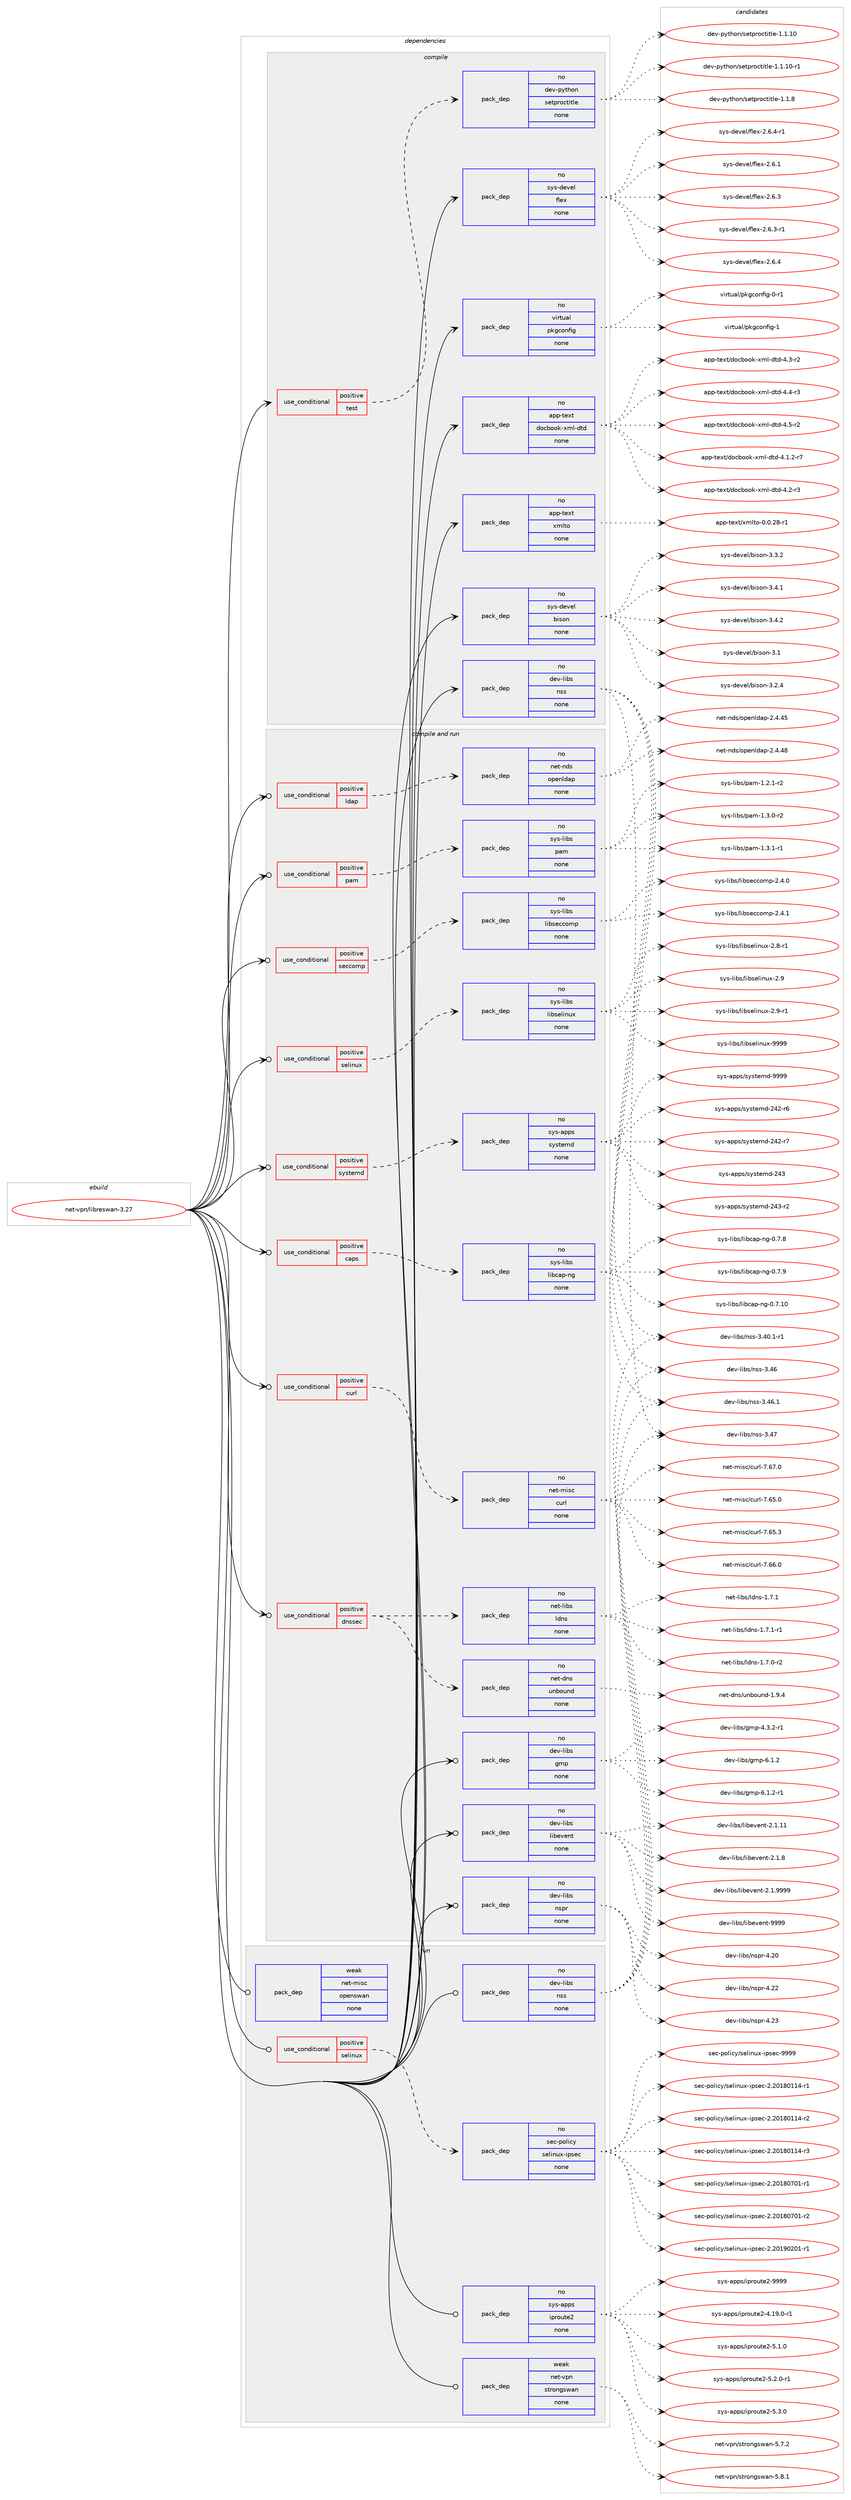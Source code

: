 digraph prolog {

# *************
# Graph options
# *************

newrank=true;
concentrate=true;
compound=true;
graph [rankdir=LR,fontname=Helvetica,fontsize=10,ranksep=1.5];#, ranksep=2.5, nodesep=0.2];
edge  [arrowhead=vee];
node  [fontname=Helvetica,fontsize=10];

# **********
# The ebuild
# **********

subgraph cluster_leftcol {
color=gray;
rank=same;
label=<<i>ebuild</i>>;
id [label="net-vpn/libreswan-3.27", color=red, width=4, href="../net-vpn/libreswan-3.27.svg"];
}

# ****************
# The dependencies
# ****************

subgraph cluster_midcol {
color=gray;
label=<<i>dependencies</i>>;
subgraph cluster_compile {
fillcolor="#eeeeee";
style=filled;
label=<<i>compile</i>>;
subgraph cond205524 {
dependency842881 [label=<<TABLE BORDER="0" CELLBORDER="1" CELLSPACING="0" CELLPADDING="4"><TR><TD ROWSPAN="3" CELLPADDING="10">use_conditional</TD></TR><TR><TD>positive</TD></TR><TR><TD>test</TD></TR></TABLE>>, shape=none, color=red];
subgraph pack622469 {
dependency842882 [label=<<TABLE BORDER="0" CELLBORDER="1" CELLSPACING="0" CELLPADDING="4" WIDTH="220"><TR><TD ROWSPAN="6" CELLPADDING="30">pack_dep</TD></TR><TR><TD WIDTH="110">no</TD></TR><TR><TD>dev-python</TD></TR><TR><TD>setproctitle</TD></TR><TR><TD>none</TD></TR><TR><TD></TD></TR></TABLE>>, shape=none, color=blue];
}
dependency842881:e -> dependency842882:w [weight=20,style="dashed",arrowhead="vee"];
}
id:e -> dependency842881:w [weight=20,style="solid",arrowhead="vee"];
subgraph pack622470 {
dependency842883 [label=<<TABLE BORDER="0" CELLBORDER="1" CELLSPACING="0" CELLPADDING="4" WIDTH="220"><TR><TD ROWSPAN="6" CELLPADDING="30">pack_dep</TD></TR><TR><TD WIDTH="110">no</TD></TR><TR><TD>app-text</TD></TR><TR><TD>docbook-xml-dtd</TD></TR><TR><TD>none</TD></TR><TR><TD></TD></TR></TABLE>>, shape=none, color=blue];
}
id:e -> dependency842883:w [weight=20,style="solid",arrowhead="vee"];
subgraph pack622471 {
dependency842884 [label=<<TABLE BORDER="0" CELLBORDER="1" CELLSPACING="0" CELLPADDING="4" WIDTH="220"><TR><TD ROWSPAN="6" CELLPADDING="30">pack_dep</TD></TR><TR><TD WIDTH="110">no</TD></TR><TR><TD>app-text</TD></TR><TR><TD>xmlto</TD></TR><TR><TD>none</TD></TR><TR><TD></TD></TR></TABLE>>, shape=none, color=blue];
}
id:e -> dependency842884:w [weight=20,style="solid",arrowhead="vee"];
subgraph pack622472 {
dependency842885 [label=<<TABLE BORDER="0" CELLBORDER="1" CELLSPACING="0" CELLPADDING="4" WIDTH="220"><TR><TD ROWSPAN="6" CELLPADDING="30">pack_dep</TD></TR><TR><TD WIDTH="110">no</TD></TR><TR><TD>dev-libs</TD></TR><TR><TD>nss</TD></TR><TR><TD>none</TD></TR><TR><TD></TD></TR></TABLE>>, shape=none, color=blue];
}
id:e -> dependency842885:w [weight=20,style="solid",arrowhead="vee"];
subgraph pack622473 {
dependency842886 [label=<<TABLE BORDER="0" CELLBORDER="1" CELLSPACING="0" CELLPADDING="4" WIDTH="220"><TR><TD ROWSPAN="6" CELLPADDING="30">pack_dep</TD></TR><TR><TD WIDTH="110">no</TD></TR><TR><TD>sys-devel</TD></TR><TR><TD>bison</TD></TR><TR><TD>none</TD></TR><TR><TD></TD></TR></TABLE>>, shape=none, color=blue];
}
id:e -> dependency842886:w [weight=20,style="solid",arrowhead="vee"];
subgraph pack622474 {
dependency842887 [label=<<TABLE BORDER="0" CELLBORDER="1" CELLSPACING="0" CELLPADDING="4" WIDTH="220"><TR><TD ROWSPAN="6" CELLPADDING="30">pack_dep</TD></TR><TR><TD WIDTH="110">no</TD></TR><TR><TD>sys-devel</TD></TR><TR><TD>flex</TD></TR><TR><TD>none</TD></TR><TR><TD></TD></TR></TABLE>>, shape=none, color=blue];
}
id:e -> dependency842887:w [weight=20,style="solid",arrowhead="vee"];
subgraph pack622475 {
dependency842888 [label=<<TABLE BORDER="0" CELLBORDER="1" CELLSPACING="0" CELLPADDING="4" WIDTH="220"><TR><TD ROWSPAN="6" CELLPADDING="30">pack_dep</TD></TR><TR><TD WIDTH="110">no</TD></TR><TR><TD>virtual</TD></TR><TR><TD>pkgconfig</TD></TR><TR><TD>none</TD></TR><TR><TD></TD></TR></TABLE>>, shape=none, color=blue];
}
id:e -> dependency842888:w [weight=20,style="solid",arrowhead="vee"];
}
subgraph cluster_compileandrun {
fillcolor="#eeeeee";
style=filled;
label=<<i>compile and run</i>>;
subgraph cond205525 {
dependency842889 [label=<<TABLE BORDER="0" CELLBORDER="1" CELLSPACING="0" CELLPADDING="4"><TR><TD ROWSPAN="3" CELLPADDING="10">use_conditional</TD></TR><TR><TD>positive</TD></TR><TR><TD>caps</TD></TR></TABLE>>, shape=none, color=red];
subgraph pack622476 {
dependency842890 [label=<<TABLE BORDER="0" CELLBORDER="1" CELLSPACING="0" CELLPADDING="4" WIDTH="220"><TR><TD ROWSPAN="6" CELLPADDING="30">pack_dep</TD></TR><TR><TD WIDTH="110">no</TD></TR><TR><TD>sys-libs</TD></TR><TR><TD>libcap-ng</TD></TR><TR><TD>none</TD></TR><TR><TD></TD></TR></TABLE>>, shape=none, color=blue];
}
dependency842889:e -> dependency842890:w [weight=20,style="dashed",arrowhead="vee"];
}
id:e -> dependency842889:w [weight=20,style="solid",arrowhead="odotvee"];
subgraph cond205526 {
dependency842891 [label=<<TABLE BORDER="0" CELLBORDER="1" CELLSPACING="0" CELLPADDING="4"><TR><TD ROWSPAN="3" CELLPADDING="10">use_conditional</TD></TR><TR><TD>positive</TD></TR><TR><TD>curl</TD></TR></TABLE>>, shape=none, color=red];
subgraph pack622477 {
dependency842892 [label=<<TABLE BORDER="0" CELLBORDER="1" CELLSPACING="0" CELLPADDING="4" WIDTH="220"><TR><TD ROWSPAN="6" CELLPADDING="30">pack_dep</TD></TR><TR><TD WIDTH="110">no</TD></TR><TR><TD>net-misc</TD></TR><TR><TD>curl</TD></TR><TR><TD>none</TD></TR><TR><TD></TD></TR></TABLE>>, shape=none, color=blue];
}
dependency842891:e -> dependency842892:w [weight=20,style="dashed",arrowhead="vee"];
}
id:e -> dependency842891:w [weight=20,style="solid",arrowhead="odotvee"];
subgraph cond205527 {
dependency842893 [label=<<TABLE BORDER="0" CELLBORDER="1" CELLSPACING="0" CELLPADDING="4"><TR><TD ROWSPAN="3" CELLPADDING="10">use_conditional</TD></TR><TR><TD>positive</TD></TR><TR><TD>dnssec</TD></TR></TABLE>>, shape=none, color=red];
subgraph pack622478 {
dependency842894 [label=<<TABLE BORDER="0" CELLBORDER="1" CELLSPACING="0" CELLPADDING="4" WIDTH="220"><TR><TD ROWSPAN="6" CELLPADDING="30">pack_dep</TD></TR><TR><TD WIDTH="110">no</TD></TR><TR><TD>net-dns</TD></TR><TR><TD>unbound</TD></TR><TR><TD>none</TD></TR><TR><TD></TD></TR></TABLE>>, shape=none, color=blue];
}
dependency842893:e -> dependency842894:w [weight=20,style="dashed",arrowhead="vee"];
subgraph pack622479 {
dependency842895 [label=<<TABLE BORDER="0" CELLBORDER="1" CELLSPACING="0" CELLPADDING="4" WIDTH="220"><TR><TD ROWSPAN="6" CELLPADDING="30">pack_dep</TD></TR><TR><TD WIDTH="110">no</TD></TR><TR><TD>net-libs</TD></TR><TR><TD>ldns</TD></TR><TR><TD>none</TD></TR><TR><TD></TD></TR></TABLE>>, shape=none, color=blue];
}
dependency842893:e -> dependency842895:w [weight=20,style="dashed",arrowhead="vee"];
}
id:e -> dependency842893:w [weight=20,style="solid",arrowhead="odotvee"];
subgraph cond205528 {
dependency842896 [label=<<TABLE BORDER="0" CELLBORDER="1" CELLSPACING="0" CELLPADDING="4"><TR><TD ROWSPAN="3" CELLPADDING="10">use_conditional</TD></TR><TR><TD>positive</TD></TR><TR><TD>ldap</TD></TR></TABLE>>, shape=none, color=red];
subgraph pack622480 {
dependency842897 [label=<<TABLE BORDER="0" CELLBORDER="1" CELLSPACING="0" CELLPADDING="4" WIDTH="220"><TR><TD ROWSPAN="6" CELLPADDING="30">pack_dep</TD></TR><TR><TD WIDTH="110">no</TD></TR><TR><TD>net-nds</TD></TR><TR><TD>openldap</TD></TR><TR><TD>none</TD></TR><TR><TD></TD></TR></TABLE>>, shape=none, color=blue];
}
dependency842896:e -> dependency842897:w [weight=20,style="dashed",arrowhead="vee"];
}
id:e -> dependency842896:w [weight=20,style="solid",arrowhead="odotvee"];
subgraph cond205529 {
dependency842898 [label=<<TABLE BORDER="0" CELLBORDER="1" CELLSPACING="0" CELLPADDING="4"><TR><TD ROWSPAN="3" CELLPADDING="10">use_conditional</TD></TR><TR><TD>positive</TD></TR><TR><TD>pam</TD></TR></TABLE>>, shape=none, color=red];
subgraph pack622481 {
dependency842899 [label=<<TABLE BORDER="0" CELLBORDER="1" CELLSPACING="0" CELLPADDING="4" WIDTH="220"><TR><TD ROWSPAN="6" CELLPADDING="30">pack_dep</TD></TR><TR><TD WIDTH="110">no</TD></TR><TR><TD>sys-libs</TD></TR><TR><TD>pam</TD></TR><TR><TD>none</TD></TR><TR><TD></TD></TR></TABLE>>, shape=none, color=blue];
}
dependency842898:e -> dependency842899:w [weight=20,style="dashed",arrowhead="vee"];
}
id:e -> dependency842898:w [weight=20,style="solid",arrowhead="odotvee"];
subgraph cond205530 {
dependency842900 [label=<<TABLE BORDER="0" CELLBORDER="1" CELLSPACING="0" CELLPADDING="4"><TR><TD ROWSPAN="3" CELLPADDING="10">use_conditional</TD></TR><TR><TD>positive</TD></TR><TR><TD>seccomp</TD></TR></TABLE>>, shape=none, color=red];
subgraph pack622482 {
dependency842901 [label=<<TABLE BORDER="0" CELLBORDER="1" CELLSPACING="0" CELLPADDING="4" WIDTH="220"><TR><TD ROWSPAN="6" CELLPADDING="30">pack_dep</TD></TR><TR><TD WIDTH="110">no</TD></TR><TR><TD>sys-libs</TD></TR><TR><TD>libseccomp</TD></TR><TR><TD>none</TD></TR><TR><TD></TD></TR></TABLE>>, shape=none, color=blue];
}
dependency842900:e -> dependency842901:w [weight=20,style="dashed",arrowhead="vee"];
}
id:e -> dependency842900:w [weight=20,style="solid",arrowhead="odotvee"];
subgraph cond205531 {
dependency842902 [label=<<TABLE BORDER="0" CELLBORDER="1" CELLSPACING="0" CELLPADDING="4"><TR><TD ROWSPAN="3" CELLPADDING="10">use_conditional</TD></TR><TR><TD>positive</TD></TR><TR><TD>selinux</TD></TR></TABLE>>, shape=none, color=red];
subgraph pack622483 {
dependency842903 [label=<<TABLE BORDER="0" CELLBORDER="1" CELLSPACING="0" CELLPADDING="4" WIDTH="220"><TR><TD ROWSPAN="6" CELLPADDING="30">pack_dep</TD></TR><TR><TD WIDTH="110">no</TD></TR><TR><TD>sys-libs</TD></TR><TR><TD>libselinux</TD></TR><TR><TD>none</TD></TR><TR><TD></TD></TR></TABLE>>, shape=none, color=blue];
}
dependency842902:e -> dependency842903:w [weight=20,style="dashed",arrowhead="vee"];
}
id:e -> dependency842902:w [weight=20,style="solid",arrowhead="odotvee"];
subgraph cond205532 {
dependency842904 [label=<<TABLE BORDER="0" CELLBORDER="1" CELLSPACING="0" CELLPADDING="4"><TR><TD ROWSPAN="3" CELLPADDING="10">use_conditional</TD></TR><TR><TD>positive</TD></TR><TR><TD>systemd</TD></TR></TABLE>>, shape=none, color=red];
subgraph pack622484 {
dependency842905 [label=<<TABLE BORDER="0" CELLBORDER="1" CELLSPACING="0" CELLPADDING="4" WIDTH="220"><TR><TD ROWSPAN="6" CELLPADDING="30">pack_dep</TD></TR><TR><TD WIDTH="110">no</TD></TR><TR><TD>sys-apps</TD></TR><TR><TD>systemd</TD></TR><TR><TD>none</TD></TR><TR><TD></TD></TR></TABLE>>, shape=none, color=blue];
}
dependency842904:e -> dependency842905:w [weight=20,style="dashed",arrowhead="vee"];
}
id:e -> dependency842904:w [weight=20,style="solid",arrowhead="odotvee"];
subgraph pack622485 {
dependency842906 [label=<<TABLE BORDER="0" CELLBORDER="1" CELLSPACING="0" CELLPADDING="4" WIDTH="220"><TR><TD ROWSPAN="6" CELLPADDING="30">pack_dep</TD></TR><TR><TD WIDTH="110">no</TD></TR><TR><TD>dev-libs</TD></TR><TR><TD>gmp</TD></TR><TR><TD>none</TD></TR><TR><TD></TD></TR></TABLE>>, shape=none, color=blue];
}
id:e -> dependency842906:w [weight=20,style="solid",arrowhead="odotvee"];
subgraph pack622486 {
dependency842907 [label=<<TABLE BORDER="0" CELLBORDER="1" CELLSPACING="0" CELLPADDING="4" WIDTH="220"><TR><TD ROWSPAN="6" CELLPADDING="30">pack_dep</TD></TR><TR><TD WIDTH="110">no</TD></TR><TR><TD>dev-libs</TD></TR><TR><TD>libevent</TD></TR><TR><TD>none</TD></TR><TR><TD></TD></TR></TABLE>>, shape=none, color=blue];
}
id:e -> dependency842907:w [weight=20,style="solid",arrowhead="odotvee"];
subgraph pack622487 {
dependency842908 [label=<<TABLE BORDER="0" CELLBORDER="1" CELLSPACING="0" CELLPADDING="4" WIDTH="220"><TR><TD ROWSPAN="6" CELLPADDING="30">pack_dep</TD></TR><TR><TD WIDTH="110">no</TD></TR><TR><TD>dev-libs</TD></TR><TR><TD>nspr</TD></TR><TR><TD>none</TD></TR><TR><TD></TD></TR></TABLE>>, shape=none, color=blue];
}
id:e -> dependency842908:w [weight=20,style="solid",arrowhead="odotvee"];
}
subgraph cluster_run {
fillcolor="#eeeeee";
style=filled;
label=<<i>run</i>>;
subgraph cond205533 {
dependency842909 [label=<<TABLE BORDER="0" CELLBORDER="1" CELLSPACING="0" CELLPADDING="4"><TR><TD ROWSPAN="3" CELLPADDING="10">use_conditional</TD></TR><TR><TD>positive</TD></TR><TR><TD>selinux</TD></TR></TABLE>>, shape=none, color=red];
subgraph pack622488 {
dependency842910 [label=<<TABLE BORDER="0" CELLBORDER="1" CELLSPACING="0" CELLPADDING="4" WIDTH="220"><TR><TD ROWSPAN="6" CELLPADDING="30">pack_dep</TD></TR><TR><TD WIDTH="110">no</TD></TR><TR><TD>sec-policy</TD></TR><TR><TD>selinux-ipsec</TD></TR><TR><TD>none</TD></TR><TR><TD></TD></TR></TABLE>>, shape=none, color=blue];
}
dependency842909:e -> dependency842910:w [weight=20,style="dashed",arrowhead="vee"];
}
id:e -> dependency842909:w [weight=20,style="solid",arrowhead="odot"];
subgraph pack622489 {
dependency842911 [label=<<TABLE BORDER="0" CELLBORDER="1" CELLSPACING="0" CELLPADDING="4" WIDTH="220"><TR><TD ROWSPAN="6" CELLPADDING="30">pack_dep</TD></TR><TR><TD WIDTH="110">no</TD></TR><TR><TD>dev-libs</TD></TR><TR><TD>nss</TD></TR><TR><TD>none</TD></TR><TR><TD></TD></TR></TABLE>>, shape=none, color=blue];
}
id:e -> dependency842911:w [weight=20,style="solid",arrowhead="odot"];
subgraph pack622490 {
dependency842912 [label=<<TABLE BORDER="0" CELLBORDER="1" CELLSPACING="0" CELLPADDING="4" WIDTH="220"><TR><TD ROWSPAN="6" CELLPADDING="30">pack_dep</TD></TR><TR><TD WIDTH="110">no</TD></TR><TR><TD>sys-apps</TD></TR><TR><TD>iproute2</TD></TR><TR><TD>none</TD></TR><TR><TD></TD></TR></TABLE>>, shape=none, color=blue];
}
id:e -> dependency842912:w [weight=20,style="solid",arrowhead="odot"];
subgraph pack622491 {
dependency842913 [label=<<TABLE BORDER="0" CELLBORDER="1" CELLSPACING="0" CELLPADDING="4" WIDTH="220"><TR><TD ROWSPAN="6" CELLPADDING="30">pack_dep</TD></TR><TR><TD WIDTH="110">weak</TD></TR><TR><TD>net-misc</TD></TR><TR><TD>openswan</TD></TR><TR><TD>none</TD></TR><TR><TD></TD></TR></TABLE>>, shape=none, color=blue];
}
id:e -> dependency842913:w [weight=20,style="solid",arrowhead="odot"];
subgraph pack622492 {
dependency842914 [label=<<TABLE BORDER="0" CELLBORDER="1" CELLSPACING="0" CELLPADDING="4" WIDTH="220"><TR><TD ROWSPAN="6" CELLPADDING="30">pack_dep</TD></TR><TR><TD WIDTH="110">weak</TD></TR><TR><TD>net-vpn</TD></TR><TR><TD>strongswan</TD></TR><TR><TD>none</TD></TR><TR><TD></TD></TR></TABLE>>, shape=none, color=blue];
}
id:e -> dependency842914:w [weight=20,style="solid",arrowhead="odot"];
}
}

# **************
# The candidates
# **************

subgraph cluster_choices {
rank=same;
color=gray;
label=<<i>candidates</i>>;

subgraph choice622469 {
color=black;
nodesep=1;
choice10010111845112121116104111110471151011161121141119911610511610810145494649464948 [label="dev-python/setproctitle-1.1.10", color=red, width=4,href="../dev-python/setproctitle-1.1.10.svg"];
choice100101118451121211161041111104711510111611211411199116105116108101454946494649484511449 [label="dev-python/setproctitle-1.1.10-r1", color=red, width=4,href="../dev-python/setproctitle-1.1.10-r1.svg"];
choice100101118451121211161041111104711510111611211411199116105116108101454946494656 [label="dev-python/setproctitle-1.1.8", color=red, width=4,href="../dev-python/setproctitle-1.1.8.svg"];
dependency842882:e -> choice10010111845112121116104111110471151011161121141119911610511610810145494649464948:w [style=dotted,weight="100"];
dependency842882:e -> choice100101118451121211161041111104711510111611211411199116105116108101454946494649484511449:w [style=dotted,weight="100"];
dependency842882:e -> choice100101118451121211161041111104711510111611211411199116105116108101454946494656:w [style=dotted,weight="100"];
}
subgraph choice622470 {
color=black;
nodesep=1;
choice971121124511610112011647100111999811111110745120109108451001161004552464946504511455 [label="app-text/docbook-xml-dtd-4.1.2-r7", color=red, width=4,href="../app-text/docbook-xml-dtd-4.1.2-r7.svg"];
choice97112112451161011201164710011199981111111074512010910845100116100455246504511451 [label="app-text/docbook-xml-dtd-4.2-r3", color=red, width=4,href="../app-text/docbook-xml-dtd-4.2-r3.svg"];
choice97112112451161011201164710011199981111111074512010910845100116100455246514511450 [label="app-text/docbook-xml-dtd-4.3-r2", color=red, width=4,href="../app-text/docbook-xml-dtd-4.3-r2.svg"];
choice97112112451161011201164710011199981111111074512010910845100116100455246524511451 [label="app-text/docbook-xml-dtd-4.4-r3", color=red, width=4,href="../app-text/docbook-xml-dtd-4.4-r3.svg"];
choice97112112451161011201164710011199981111111074512010910845100116100455246534511450 [label="app-text/docbook-xml-dtd-4.5-r2", color=red, width=4,href="../app-text/docbook-xml-dtd-4.5-r2.svg"];
dependency842883:e -> choice971121124511610112011647100111999811111110745120109108451001161004552464946504511455:w [style=dotted,weight="100"];
dependency842883:e -> choice97112112451161011201164710011199981111111074512010910845100116100455246504511451:w [style=dotted,weight="100"];
dependency842883:e -> choice97112112451161011201164710011199981111111074512010910845100116100455246514511450:w [style=dotted,weight="100"];
dependency842883:e -> choice97112112451161011201164710011199981111111074512010910845100116100455246524511451:w [style=dotted,weight="100"];
dependency842883:e -> choice97112112451161011201164710011199981111111074512010910845100116100455246534511450:w [style=dotted,weight="100"];
}
subgraph choice622471 {
color=black;
nodesep=1;
choice971121124511610112011647120109108116111454846484650564511449 [label="app-text/xmlto-0.0.28-r1", color=red, width=4,href="../app-text/xmlto-0.0.28-r1.svg"];
dependency842884:e -> choice971121124511610112011647120109108116111454846484650564511449:w [style=dotted,weight="100"];
}
subgraph choice622472 {
color=black;
nodesep=1;
choice100101118451081059811547110115115455146524846494511449 [label="dev-libs/nss-3.40.1-r1", color=red, width=4,href="../dev-libs/nss-3.40.1-r1.svg"];
choice1001011184510810598115471101151154551465254 [label="dev-libs/nss-3.46", color=red, width=4,href="../dev-libs/nss-3.46.svg"];
choice10010111845108105981154711011511545514652544649 [label="dev-libs/nss-3.46.1", color=red, width=4,href="../dev-libs/nss-3.46.1.svg"];
choice1001011184510810598115471101151154551465255 [label="dev-libs/nss-3.47", color=red, width=4,href="../dev-libs/nss-3.47.svg"];
dependency842885:e -> choice100101118451081059811547110115115455146524846494511449:w [style=dotted,weight="100"];
dependency842885:e -> choice1001011184510810598115471101151154551465254:w [style=dotted,weight="100"];
dependency842885:e -> choice10010111845108105981154711011511545514652544649:w [style=dotted,weight="100"];
dependency842885:e -> choice1001011184510810598115471101151154551465255:w [style=dotted,weight="100"];
}
subgraph choice622473 {
color=black;
nodesep=1;
choice11512111545100101118101108479810511511111045514649 [label="sys-devel/bison-3.1", color=red, width=4,href="../sys-devel/bison-3.1.svg"];
choice115121115451001011181011084798105115111110455146504652 [label="sys-devel/bison-3.2.4", color=red, width=4,href="../sys-devel/bison-3.2.4.svg"];
choice115121115451001011181011084798105115111110455146514650 [label="sys-devel/bison-3.3.2", color=red, width=4,href="../sys-devel/bison-3.3.2.svg"];
choice115121115451001011181011084798105115111110455146524649 [label="sys-devel/bison-3.4.1", color=red, width=4,href="../sys-devel/bison-3.4.1.svg"];
choice115121115451001011181011084798105115111110455146524650 [label="sys-devel/bison-3.4.2", color=red, width=4,href="../sys-devel/bison-3.4.2.svg"];
dependency842886:e -> choice11512111545100101118101108479810511511111045514649:w [style=dotted,weight="100"];
dependency842886:e -> choice115121115451001011181011084798105115111110455146504652:w [style=dotted,weight="100"];
dependency842886:e -> choice115121115451001011181011084798105115111110455146514650:w [style=dotted,weight="100"];
dependency842886:e -> choice115121115451001011181011084798105115111110455146524649:w [style=dotted,weight="100"];
dependency842886:e -> choice115121115451001011181011084798105115111110455146524650:w [style=dotted,weight="100"];
}
subgraph choice622474 {
color=black;
nodesep=1;
choice1151211154510010111810110847102108101120455046544649 [label="sys-devel/flex-2.6.1", color=red, width=4,href="../sys-devel/flex-2.6.1.svg"];
choice1151211154510010111810110847102108101120455046544651 [label="sys-devel/flex-2.6.3", color=red, width=4,href="../sys-devel/flex-2.6.3.svg"];
choice11512111545100101118101108471021081011204550465446514511449 [label="sys-devel/flex-2.6.3-r1", color=red, width=4,href="../sys-devel/flex-2.6.3-r1.svg"];
choice1151211154510010111810110847102108101120455046544652 [label="sys-devel/flex-2.6.4", color=red, width=4,href="../sys-devel/flex-2.6.4.svg"];
choice11512111545100101118101108471021081011204550465446524511449 [label="sys-devel/flex-2.6.4-r1", color=red, width=4,href="../sys-devel/flex-2.6.4-r1.svg"];
dependency842887:e -> choice1151211154510010111810110847102108101120455046544649:w [style=dotted,weight="100"];
dependency842887:e -> choice1151211154510010111810110847102108101120455046544651:w [style=dotted,weight="100"];
dependency842887:e -> choice11512111545100101118101108471021081011204550465446514511449:w [style=dotted,weight="100"];
dependency842887:e -> choice1151211154510010111810110847102108101120455046544652:w [style=dotted,weight="100"];
dependency842887:e -> choice11512111545100101118101108471021081011204550465446524511449:w [style=dotted,weight="100"];
}
subgraph choice622475 {
color=black;
nodesep=1;
choice11810511411611797108471121071039911111010210510345484511449 [label="virtual/pkgconfig-0-r1", color=red, width=4,href="../virtual/pkgconfig-0-r1.svg"];
choice1181051141161179710847112107103991111101021051034549 [label="virtual/pkgconfig-1", color=red, width=4,href="../virtual/pkgconfig-1.svg"];
dependency842888:e -> choice11810511411611797108471121071039911111010210510345484511449:w [style=dotted,weight="100"];
dependency842888:e -> choice1181051141161179710847112107103991111101021051034549:w [style=dotted,weight="100"];
}
subgraph choice622476 {
color=black;
nodesep=1;
choice1151211154510810598115471081059899971124511010345484655464948 [label="sys-libs/libcap-ng-0.7.10", color=red, width=4,href="../sys-libs/libcap-ng-0.7.10.svg"];
choice11512111545108105981154710810598999711245110103454846554656 [label="sys-libs/libcap-ng-0.7.8", color=red, width=4,href="../sys-libs/libcap-ng-0.7.8.svg"];
choice11512111545108105981154710810598999711245110103454846554657 [label="sys-libs/libcap-ng-0.7.9", color=red, width=4,href="../sys-libs/libcap-ng-0.7.9.svg"];
dependency842890:e -> choice1151211154510810598115471081059899971124511010345484655464948:w [style=dotted,weight="100"];
dependency842890:e -> choice11512111545108105981154710810598999711245110103454846554656:w [style=dotted,weight="100"];
dependency842890:e -> choice11512111545108105981154710810598999711245110103454846554657:w [style=dotted,weight="100"];
}
subgraph choice622477 {
color=black;
nodesep=1;
choice1101011164510910511599479911711410845554654534648 [label="net-misc/curl-7.65.0", color=red, width=4,href="../net-misc/curl-7.65.0.svg"];
choice1101011164510910511599479911711410845554654534651 [label="net-misc/curl-7.65.3", color=red, width=4,href="../net-misc/curl-7.65.3.svg"];
choice1101011164510910511599479911711410845554654544648 [label="net-misc/curl-7.66.0", color=red, width=4,href="../net-misc/curl-7.66.0.svg"];
choice1101011164510910511599479911711410845554654554648 [label="net-misc/curl-7.67.0", color=red, width=4,href="../net-misc/curl-7.67.0.svg"];
dependency842892:e -> choice1101011164510910511599479911711410845554654534648:w [style=dotted,weight="100"];
dependency842892:e -> choice1101011164510910511599479911711410845554654534651:w [style=dotted,weight="100"];
dependency842892:e -> choice1101011164510910511599479911711410845554654544648:w [style=dotted,weight="100"];
dependency842892:e -> choice1101011164510910511599479911711410845554654554648:w [style=dotted,weight="100"];
}
subgraph choice622478 {
color=black;
nodesep=1;
choice110101116451001101154711711098111117110100454946574652 [label="net-dns/unbound-1.9.4", color=red, width=4,href="../net-dns/unbound-1.9.4.svg"];
dependency842894:e -> choice110101116451001101154711711098111117110100454946574652:w [style=dotted,weight="100"];
}
subgraph choice622479 {
color=black;
nodesep=1;
choice1101011164510810598115471081001101154549465546484511450 [label="net-libs/ldns-1.7.0-r2", color=red, width=4,href="../net-libs/ldns-1.7.0-r2.svg"];
choice110101116451081059811547108100110115454946554649 [label="net-libs/ldns-1.7.1", color=red, width=4,href="../net-libs/ldns-1.7.1.svg"];
choice1101011164510810598115471081001101154549465546494511449 [label="net-libs/ldns-1.7.1-r1", color=red, width=4,href="../net-libs/ldns-1.7.1-r1.svg"];
dependency842895:e -> choice1101011164510810598115471081001101154549465546484511450:w [style=dotted,weight="100"];
dependency842895:e -> choice110101116451081059811547108100110115454946554649:w [style=dotted,weight="100"];
dependency842895:e -> choice1101011164510810598115471081001101154549465546494511449:w [style=dotted,weight="100"];
}
subgraph choice622480 {
color=black;
nodesep=1;
choice11010111645110100115471111121011101081009711245504652465253 [label="net-nds/openldap-2.4.45", color=red, width=4,href="../net-nds/openldap-2.4.45.svg"];
choice11010111645110100115471111121011101081009711245504652465256 [label="net-nds/openldap-2.4.48", color=red, width=4,href="../net-nds/openldap-2.4.48.svg"];
dependency842897:e -> choice11010111645110100115471111121011101081009711245504652465253:w [style=dotted,weight="100"];
dependency842897:e -> choice11010111645110100115471111121011101081009711245504652465256:w [style=dotted,weight="100"];
}
subgraph choice622481 {
color=black;
nodesep=1;
choice115121115451081059811547112971094549465046494511450 [label="sys-libs/pam-1.2.1-r2", color=red, width=4,href="../sys-libs/pam-1.2.1-r2.svg"];
choice115121115451081059811547112971094549465146484511450 [label="sys-libs/pam-1.3.0-r2", color=red, width=4,href="../sys-libs/pam-1.3.0-r2.svg"];
choice115121115451081059811547112971094549465146494511449 [label="sys-libs/pam-1.3.1-r1", color=red, width=4,href="../sys-libs/pam-1.3.1-r1.svg"];
dependency842899:e -> choice115121115451081059811547112971094549465046494511450:w [style=dotted,weight="100"];
dependency842899:e -> choice115121115451081059811547112971094549465146484511450:w [style=dotted,weight="100"];
dependency842899:e -> choice115121115451081059811547112971094549465146494511449:w [style=dotted,weight="100"];
}
subgraph choice622482 {
color=black;
nodesep=1;
choice115121115451081059811547108105981151019999111109112455046524648 [label="sys-libs/libseccomp-2.4.0", color=red, width=4,href="../sys-libs/libseccomp-2.4.0.svg"];
choice115121115451081059811547108105981151019999111109112455046524649 [label="sys-libs/libseccomp-2.4.1", color=red, width=4,href="../sys-libs/libseccomp-2.4.1.svg"];
dependency842901:e -> choice115121115451081059811547108105981151019999111109112455046524648:w [style=dotted,weight="100"];
dependency842901:e -> choice115121115451081059811547108105981151019999111109112455046524649:w [style=dotted,weight="100"];
}
subgraph choice622483 {
color=black;
nodesep=1;
choice11512111545108105981154710810598115101108105110117120455046564511449 [label="sys-libs/libselinux-2.8-r1", color=red, width=4,href="../sys-libs/libselinux-2.8-r1.svg"];
choice1151211154510810598115471081059811510110810511011712045504657 [label="sys-libs/libselinux-2.9", color=red, width=4,href="../sys-libs/libselinux-2.9.svg"];
choice11512111545108105981154710810598115101108105110117120455046574511449 [label="sys-libs/libselinux-2.9-r1", color=red, width=4,href="../sys-libs/libselinux-2.9-r1.svg"];
choice115121115451081059811547108105981151011081051101171204557575757 [label="sys-libs/libselinux-9999", color=red, width=4,href="../sys-libs/libselinux-9999.svg"];
dependency842903:e -> choice11512111545108105981154710810598115101108105110117120455046564511449:w [style=dotted,weight="100"];
dependency842903:e -> choice1151211154510810598115471081059811510110810511011712045504657:w [style=dotted,weight="100"];
dependency842903:e -> choice11512111545108105981154710810598115101108105110117120455046574511449:w [style=dotted,weight="100"];
dependency842903:e -> choice115121115451081059811547108105981151011081051101171204557575757:w [style=dotted,weight="100"];
}
subgraph choice622484 {
color=black;
nodesep=1;
choice115121115459711211211547115121115116101109100455052504511454 [label="sys-apps/systemd-242-r6", color=red, width=4,href="../sys-apps/systemd-242-r6.svg"];
choice115121115459711211211547115121115116101109100455052504511455 [label="sys-apps/systemd-242-r7", color=red, width=4,href="../sys-apps/systemd-242-r7.svg"];
choice11512111545971121121154711512111511610110910045505251 [label="sys-apps/systemd-243", color=red, width=4,href="../sys-apps/systemd-243.svg"];
choice115121115459711211211547115121115116101109100455052514511450 [label="sys-apps/systemd-243-r2", color=red, width=4,href="../sys-apps/systemd-243-r2.svg"];
choice1151211154597112112115471151211151161011091004557575757 [label="sys-apps/systemd-9999", color=red, width=4,href="../sys-apps/systemd-9999.svg"];
dependency842905:e -> choice115121115459711211211547115121115116101109100455052504511454:w [style=dotted,weight="100"];
dependency842905:e -> choice115121115459711211211547115121115116101109100455052504511455:w [style=dotted,weight="100"];
dependency842905:e -> choice11512111545971121121154711512111511610110910045505251:w [style=dotted,weight="100"];
dependency842905:e -> choice115121115459711211211547115121115116101109100455052514511450:w [style=dotted,weight="100"];
dependency842905:e -> choice1151211154597112112115471151211151161011091004557575757:w [style=dotted,weight="100"];
}
subgraph choice622485 {
color=black;
nodesep=1;
choice1001011184510810598115471031091124552465146504511449 [label="dev-libs/gmp-4.3.2-r1", color=red, width=4,href="../dev-libs/gmp-4.3.2-r1.svg"];
choice100101118451081059811547103109112455446494650 [label="dev-libs/gmp-6.1.2", color=red, width=4,href="../dev-libs/gmp-6.1.2.svg"];
choice1001011184510810598115471031091124554464946504511449 [label="dev-libs/gmp-6.1.2-r1", color=red, width=4,href="../dev-libs/gmp-6.1.2-r1.svg"];
dependency842906:e -> choice1001011184510810598115471031091124552465146504511449:w [style=dotted,weight="100"];
dependency842906:e -> choice100101118451081059811547103109112455446494650:w [style=dotted,weight="100"];
dependency842906:e -> choice1001011184510810598115471031091124554464946504511449:w [style=dotted,weight="100"];
}
subgraph choice622486 {
color=black;
nodesep=1;
choice1001011184510810598115471081059810111810111011645504649464949 [label="dev-libs/libevent-2.1.11", color=red, width=4,href="../dev-libs/libevent-2.1.11.svg"];
choice10010111845108105981154710810598101118101110116455046494656 [label="dev-libs/libevent-2.1.8", color=red, width=4,href="../dev-libs/libevent-2.1.8.svg"];
choice10010111845108105981154710810598101118101110116455046494657575757 [label="dev-libs/libevent-2.1.9999", color=red, width=4,href="../dev-libs/libevent-2.1.9999.svg"];
choice100101118451081059811547108105981011181011101164557575757 [label="dev-libs/libevent-9999", color=red, width=4,href="../dev-libs/libevent-9999.svg"];
dependency842907:e -> choice1001011184510810598115471081059810111810111011645504649464949:w [style=dotted,weight="100"];
dependency842907:e -> choice10010111845108105981154710810598101118101110116455046494656:w [style=dotted,weight="100"];
dependency842907:e -> choice10010111845108105981154710810598101118101110116455046494657575757:w [style=dotted,weight="100"];
dependency842907:e -> choice100101118451081059811547108105981011181011101164557575757:w [style=dotted,weight="100"];
}
subgraph choice622487 {
color=black;
nodesep=1;
choice1001011184510810598115471101151121144552465048 [label="dev-libs/nspr-4.20", color=red, width=4,href="../dev-libs/nspr-4.20.svg"];
choice1001011184510810598115471101151121144552465050 [label="dev-libs/nspr-4.22", color=red, width=4,href="../dev-libs/nspr-4.22.svg"];
choice1001011184510810598115471101151121144552465051 [label="dev-libs/nspr-4.23", color=red, width=4,href="../dev-libs/nspr-4.23.svg"];
dependency842908:e -> choice1001011184510810598115471101151121144552465048:w [style=dotted,weight="100"];
dependency842908:e -> choice1001011184510810598115471101151121144552465050:w [style=dotted,weight="100"];
dependency842908:e -> choice1001011184510810598115471101151121144552465051:w [style=dotted,weight="100"];
}
subgraph choice622488 {
color=black;
nodesep=1;
choice11510199451121111081059912147115101108105110117120451051121151019945504650484956484949524511449 [label="sec-policy/selinux-ipsec-2.20180114-r1", color=red, width=4,href="../sec-policy/selinux-ipsec-2.20180114-r1.svg"];
choice11510199451121111081059912147115101108105110117120451051121151019945504650484956484949524511450 [label="sec-policy/selinux-ipsec-2.20180114-r2", color=red, width=4,href="../sec-policy/selinux-ipsec-2.20180114-r2.svg"];
choice11510199451121111081059912147115101108105110117120451051121151019945504650484956484949524511451 [label="sec-policy/selinux-ipsec-2.20180114-r3", color=red, width=4,href="../sec-policy/selinux-ipsec-2.20180114-r3.svg"];
choice11510199451121111081059912147115101108105110117120451051121151019945504650484956485548494511449 [label="sec-policy/selinux-ipsec-2.20180701-r1", color=red, width=4,href="../sec-policy/selinux-ipsec-2.20180701-r1.svg"];
choice11510199451121111081059912147115101108105110117120451051121151019945504650484956485548494511450 [label="sec-policy/selinux-ipsec-2.20180701-r2", color=red, width=4,href="../sec-policy/selinux-ipsec-2.20180701-r2.svg"];
choice11510199451121111081059912147115101108105110117120451051121151019945504650484957485048494511449 [label="sec-policy/selinux-ipsec-2.20190201-r1", color=red, width=4,href="../sec-policy/selinux-ipsec-2.20190201-r1.svg"];
choice1151019945112111108105991214711510110810511011712045105112115101994557575757 [label="sec-policy/selinux-ipsec-9999", color=red, width=4,href="../sec-policy/selinux-ipsec-9999.svg"];
dependency842910:e -> choice11510199451121111081059912147115101108105110117120451051121151019945504650484956484949524511449:w [style=dotted,weight="100"];
dependency842910:e -> choice11510199451121111081059912147115101108105110117120451051121151019945504650484956484949524511450:w [style=dotted,weight="100"];
dependency842910:e -> choice11510199451121111081059912147115101108105110117120451051121151019945504650484956484949524511451:w [style=dotted,weight="100"];
dependency842910:e -> choice11510199451121111081059912147115101108105110117120451051121151019945504650484956485548494511449:w [style=dotted,weight="100"];
dependency842910:e -> choice11510199451121111081059912147115101108105110117120451051121151019945504650484956485548494511450:w [style=dotted,weight="100"];
dependency842910:e -> choice11510199451121111081059912147115101108105110117120451051121151019945504650484957485048494511449:w [style=dotted,weight="100"];
dependency842910:e -> choice1151019945112111108105991214711510110810511011712045105112115101994557575757:w [style=dotted,weight="100"];
}
subgraph choice622489 {
color=black;
nodesep=1;
choice100101118451081059811547110115115455146524846494511449 [label="dev-libs/nss-3.40.1-r1", color=red, width=4,href="../dev-libs/nss-3.40.1-r1.svg"];
choice1001011184510810598115471101151154551465254 [label="dev-libs/nss-3.46", color=red, width=4,href="../dev-libs/nss-3.46.svg"];
choice10010111845108105981154711011511545514652544649 [label="dev-libs/nss-3.46.1", color=red, width=4,href="../dev-libs/nss-3.46.1.svg"];
choice1001011184510810598115471101151154551465255 [label="dev-libs/nss-3.47", color=red, width=4,href="../dev-libs/nss-3.47.svg"];
dependency842911:e -> choice100101118451081059811547110115115455146524846494511449:w [style=dotted,weight="100"];
dependency842911:e -> choice1001011184510810598115471101151154551465254:w [style=dotted,weight="100"];
dependency842911:e -> choice10010111845108105981154711011511545514652544649:w [style=dotted,weight="100"];
dependency842911:e -> choice1001011184510810598115471101151154551465255:w [style=dotted,weight="100"];
}
subgraph choice622490 {
color=black;
nodesep=1;
choice11512111545971121121154710511211411111711610150455246495746484511449 [label="sys-apps/iproute2-4.19.0-r1", color=red, width=4,href="../sys-apps/iproute2-4.19.0-r1.svg"];
choice11512111545971121121154710511211411111711610150455346494648 [label="sys-apps/iproute2-5.1.0", color=red, width=4,href="../sys-apps/iproute2-5.1.0.svg"];
choice115121115459711211211547105112114111117116101504553465046484511449 [label="sys-apps/iproute2-5.2.0-r1", color=red, width=4,href="../sys-apps/iproute2-5.2.0-r1.svg"];
choice11512111545971121121154710511211411111711610150455346514648 [label="sys-apps/iproute2-5.3.0", color=red, width=4,href="../sys-apps/iproute2-5.3.0.svg"];
choice115121115459711211211547105112114111117116101504557575757 [label="sys-apps/iproute2-9999", color=red, width=4,href="../sys-apps/iproute2-9999.svg"];
dependency842912:e -> choice11512111545971121121154710511211411111711610150455246495746484511449:w [style=dotted,weight="100"];
dependency842912:e -> choice11512111545971121121154710511211411111711610150455346494648:w [style=dotted,weight="100"];
dependency842912:e -> choice115121115459711211211547105112114111117116101504553465046484511449:w [style=dotted,weight="100"];
dependency842912:e -> choice11512111545971121121154710511211411111711610150455346514648:w [style=dotted,weight="100"];
dependency842912:e -> choice115121115459711211211547105112114111117116101504557575757:w [style=dotted,weight="100"];
}
subgraph choice622491 {
color=black;
nodesep=1;
}
subgraph choice622492 {
color=black;
nodesep=1;
choice110101116451181121104711511611411111010311511997110455346554650 [label="net-vpn/strongswan-5.7.2", color=red, width=4,href="../net-vpn/strongswan-5.7.2.svg"];
choice110101116451181121104711511611411111010311511997110455346564649 [label="net-vpn/strongswan-5.8.1", color=red, width=4,href="../net-vpn/strongswan-5.8.1.svg"];
dependency842914:e -> choice110101116451181121104711511611411111010311511997110455346554650:w [style=dotted,weight="100"];
dependency842914:e -> choice110101116451181121104711511611411111010311511997110455346564649:w [style=dotted,weight="100"];
}
}

}
